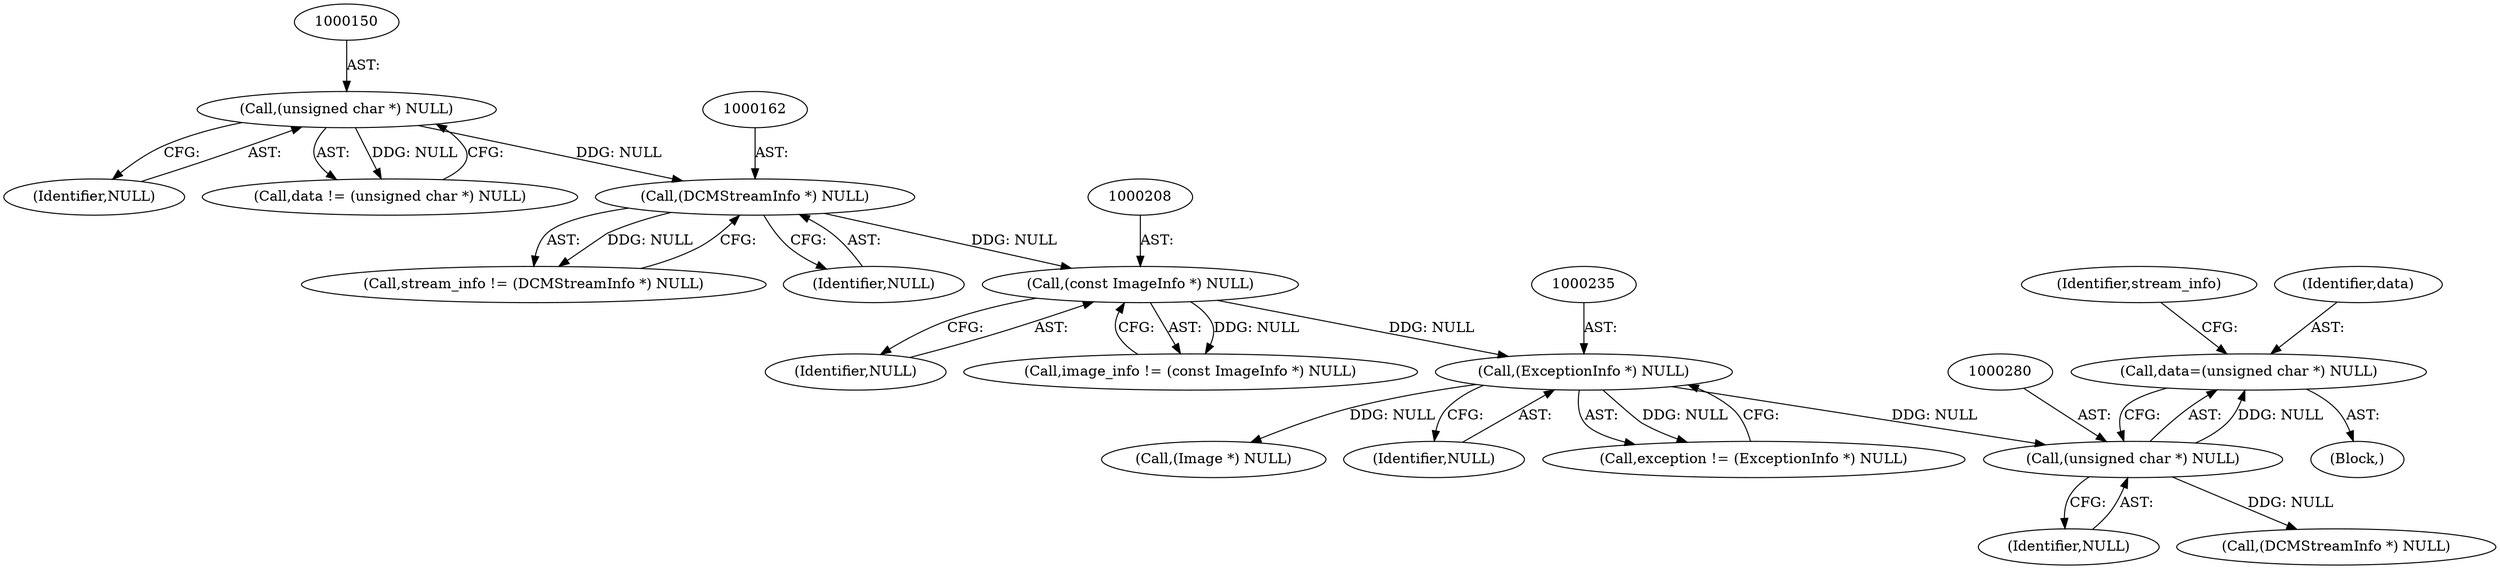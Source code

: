 digraph "0_ImageMagick_9f375e7080a2c1044cd546854d0548b4bfb429d0@pointer" {
"1000277" [label="(Call,data=(unsigned char *) NULL)"];
"1000279" [label="(Call,(unsigned char *) NULL)"];
"1000234" [label="(Call,(ExceptionInfo *) NULL)"];
"1000207" [label="(Call,(const ImageInfo *) NULL)"];
"1000161" [label="(Call,(DCMStreamInfo *) NULL)"];
"1000149" [label="(Call,(unsigned char *) NULL)"];
"1000283" [label="(Identifier,stream_info)"];
"1000236" [label="(Identifier,NULL)"];
"1000151" [label="(Identifier,NULL)"];
"1000277" [label="(Call,data=(unsigned char *) NULL)"];
"1000147" [label="(Call,data != (unsigned char *) NULL)"];
"1000281" [label="(Identifier,NULL)"];
"1000232" [label="(Call,exception != (ExceptionInfo *) NULL)"];
"1000234" [label="(Call,(ExceptionInfo *) NULL)"];
"1000161" [label="(Call,(DCMStreamInfo *) NULL)"];
"1000205" [label="(Call,image_info != (const ImageInfo *) NULL)"];
"1000209" [label="(Identifier,NULL)"];
"1000144" [label="(Block,)"];
"1000149" [label="(Call,(unsigned char *) NULL)"];
"1000159" [label="(Call,stream_info != (DCMStreamInfo *) NULL)"];
"1000264" [label="(Call,(Image *) NULL)"];
"1000163" [label="(Identifier,NULL)"];
"1000293" [label="(Call,(DCMStreamInfo *) NULL)"];
"1000207" [label="(Call,(const ImageInfo *) NULL)"];
"1000278" [label="(Identifier,data)"];
"1000279" [label="(Call,(unsigned char *) NULL)"];
"1000277" -> "1000144"  [label="AST: "];
"1000277" -> "1000279"  [label="CFG: "];
"1000278" -> "1000277"  [label="AST: "];
"1000279" -> "1000277"  [label="AST: "];
"1000283" -> "1000277"  [label="CFG: "];
"1000279" -> "1000277"  [label="DDG: NULL"];
"1000279" -> "1000281"  [label="CFG: "];
"1000280" -> "1000279"  [label="AST: "];
"1000281" -> "1000279"  [label="AST: "];
"1000234" -> "1000279"  [label="DDG: NULL"];
"1000279" -> "1000293"  [label="DDG: NULL"];
"1000234" -> "1000232"  [label="AST: "];
"1000234" -> "1000236"  [label="CFG: "];
"1000235" -> "1000234"  [label="AST: "];
"1000236" -> "1000234"  [label="AST: "];
"1000232" -> "1000234"  [label="CFG: "];
"1000234" -> "1000232"  [label="DDG: NULL"];
"1000207" -> "1000234"  [label="DDG: NULL"];
"1000234" -> "1000264"  [label="DDG: NULL"];
"1000207" -> "1000205"  [label="AST: "];
"1000207" -> "1000209"  [label="CFG: "];
"1000208" -> "1000207"  [label="AST: "];
"1000209" -> "1000207"  [label="AST: "];
"1000205" -> "1000207"  [label="CFG: "];
"1000207" -> "1000205"  [label="DDG: NULL"];
"1000161" -> "1000207"  [label="DDG: NULL"];
"1000161" -> "1000159"  [label="AST: "];
"1000161" -> "1000163"  [label="CFG: "];
"1000162" -> "1000161"  [label="AST: "];
"1000163" -> "1000161"  [label="AST: "];
"1000159" -> "1000161"  [label="CFG: "];
"1000161" -> "1000159"  [label="DDG: NULL"];
"1000149" -> "1000161"  [label="DDG: NULL"];
"1000149" -> "1000147"  [label="AST: "];
"1000149" -> "1000151"  [label="CFG: "];
"1000150" -> "1000149"  [label="AST: "];
"1000151" -> "1000149"  [label="AST: "];
"1000147" -> "1000149"  [label="CFG: "];
"1000149" -> "1000147"  [label="DDG: NULL"];
}
